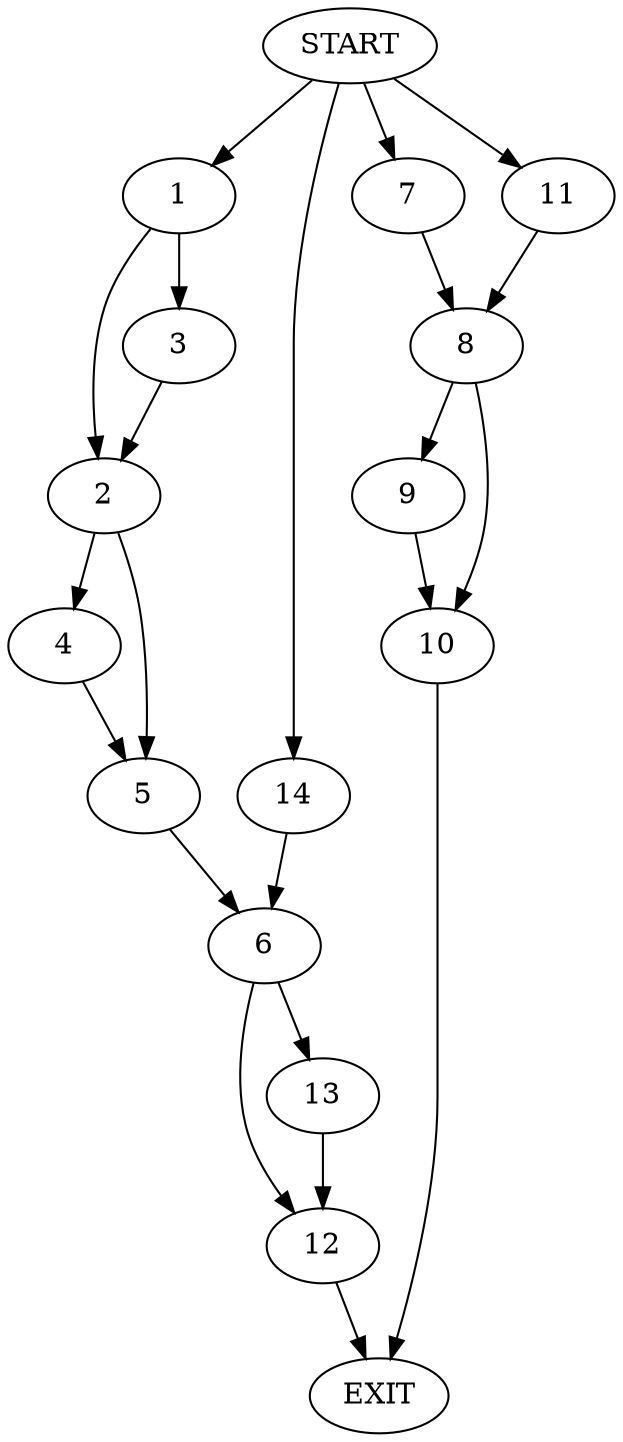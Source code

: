 digraph {
0 [label="START"]
15 [label="EXIT"]
0 -> 1
1 -> 2
1 -> 3
2 -> 4
2 -> 5
3 -> 2
4 -> 5
5 -> 6
0 -> 7
7 -> 8
8 -> 9
8 -> 10
0 -> 11
11 -> 8
9 -> 10
10 -> 15
6 -> 12
6 -> 13
0 -> 14
14 -> 6
13 -> 12
12 -> 15
}
